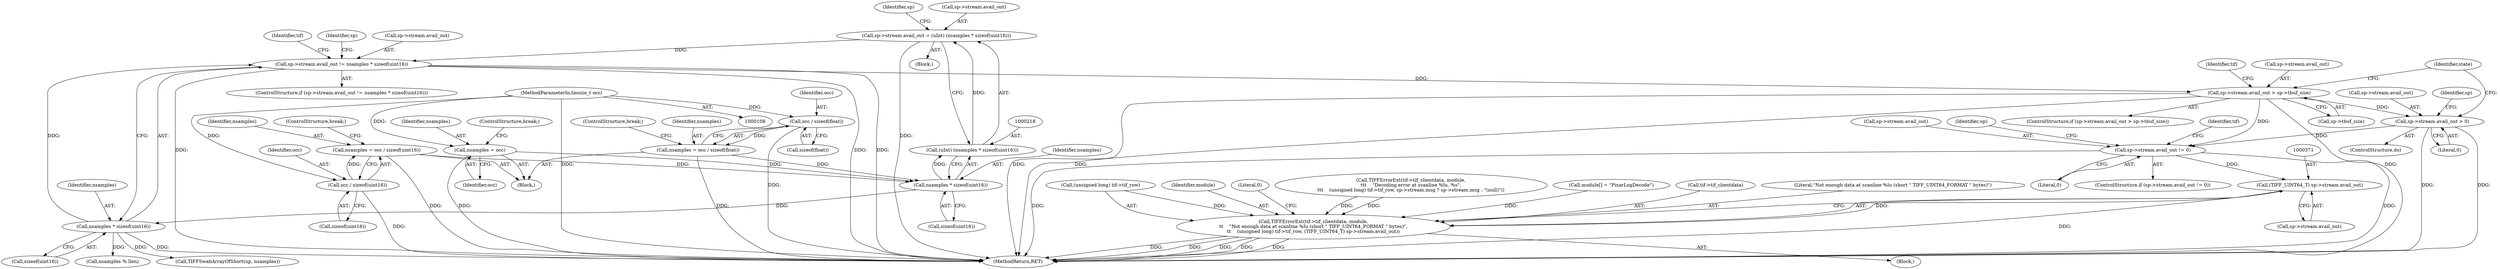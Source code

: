 digraph "0_libtiff_391e77fcd217e78b2c51342ac3ddb7100ecacdd2@API" {
"1000224" [label="(Call,sp->stream.avail_out != nsamples * sizeof(uint16))"];
"1000211" [label="(Call,sp->stream.avail_out = (uInt) (nsamples * sizeof(uint16)))"];
"1000217" [label="(Call,(uInt) (nsamples * sizeof(uint16)))"];
"1000219" [label="(Call,nsamples * sizeof(uint16))"];
"1000150" [label="(Call,nsamples = occ / sizeof(uint16))"];
"1000152" [label="(Call,occ / sizeof(uint16))"];
"1000111" [label="(MethodParameterIn,tmsize_t occ)"];
"1000159" [label="(Call,nsamples = occ)"];
"1000140" [label="(Call,nsamples = occ / sizeof(float))"];
"1000142" [label="(Call,occ / sizeof(float))"];
"1000230" [label="(Call,nsamples * sizeof(uint16))"];
"1000244" [label="(Call,sp->stream.avail_out > sp->tbuf_size)"];
"1000343" [label="(Call,sp->stream.avail_out > 0)"];
"1000351" [label="(Call,sp->stream.avail_out != 0)"];
"1000370" [label="(Call,(TIFF_UINT64_T) sp->stream.avail_out)"];
"1000359" [label="(Call,TIFFErrorExt(tif->tif_clientdata, module,\n\t\t    \"Not enough data at scanline %lu (short \" TIFF_UINT64_FORMAT \" bytes)\",\n\t\t    (unsigned long) tif->tif_row, (TIFF_UINT64_T) sp->stream.avail_out))"];
"1000225" [label="(Call,sp->stream.avail_out)"];
"1000227" [label="(Identifier,sp)"];
"1000111" [label="(MethodParameterIn,tmsize_t occ)"];
"1000161" [label="(Identifier,occ)"];
"1000359" [label="(Call,TIFFErrorExt(tif->tif_clientdata, module,\n\t\t    \"Not enough data at scanline %lu (short \" TIFF_UINT64_FORMAT \" bytes)\",\n\t\t    (unsigned long) tif->tif_row, (TIFF_UINT64_T) sp->stream.avail_out))"];
"1000138" [label="(Block,)"];
"1000159" [label="(Call,nsamples = occ)"];
"1000160" [label="(Identifier,nsamples)"];
"1000217" [label="(Call,(uInt) (nsamples * sizeof(uint16)))"];
"1000284" [label="(Call,TIFFErrorExt(tif->tif_clientdata, module,\n\t\t\t    \"Decoding error at scanline %lu, %s\",\n\t\t\t    (unsigned long) tif->tif_row, sp->stream.msg ? sp->stream.msg : \"(null)\"))"];
"1000343" [label="(Call,sp->stream.avail_out > 0)"];
"1000153" [label="(Identifier,occ)"];
"1000232" [label="(Call,sizeof(uint16))"];
"1000244" [label="(Call,sp->stream.avail_out > sp->tbuf_size)"];
"1000141" [label="(Identifier,nsamples)"];
"1000262" [label="(ControlStructure,do)"];
"1000357" [label="(Literal,0)"];
"1000394" [label="(Call,nsamples % llen)"];
"1000354" [label="(Identifier,sp)"];
"1000219" [label="(Call,nsamples * sizeof(uint16))"];
"1000223" [label="(ControlStructure,if (sp->stream.avail_out != nsamples * sizeof(uint16)))"];
"1000245" [label="(Call,sp->stream.avail_out)"];
"1000156" [label="(ControlStructure,break;)"];
"1000361" [label="(Identifier,tif)"];
"1000372" [label="(Call,sp->stream.avail_out)"];
"1000146" [label="(ControlStructure,break;)"];
"1000351" [label="(Call,sp->stream.avail_out != 0)"];
"1000365" [label="(Call,(unsigned long) tif->tif_row)"];
"1000150" [label="(Call,nsamples = occ / sizeof(uint16))"];
"1000144" [label="(Call,sizeof(float))"];
"1000224" [label="(Call,sp->stream.avail_out != nsamples * sizeof(uint16))"];
"1000220" [label="(Identifier,nsamples)"];
"1000390" [label="(Call,TIFFSwabArrayOfShort(up, nsamples))"];
"1000250" [label="(Call,sp->tbuf_size)"];
"1000152" [label="(Call,occ / sizeof(uint16))"];
"1000154" [label="(Call,sizeof(uint16))"];
"1000350" [label="(ControlStructure,if (sp->stream.avail_out != 0))"];
"1000221" [label="(Call,sizeof(uint16))"];
"1000151" [label="(Identifier,nsamples)"];
"1000370" [label="(Call,(TIFF_UINT64_T) sp->stream.avail_out)"];
"1000363" [label="(Identifier,module)"];
"1000344" [label="(Call,sp->stream.avail_out)"];
"1000162" [label="(ControlStructure,break;)"];
"1000211" [label="(Call,sp->stream.avail_out = (uInt) (nsamples * sizeof(uint16)))"];
"1000113" [label="(Block,)"];
"1000231" [label="(Identifier,nsamples)"];
"1000256" [label="(Identifier,tif)"];
"1000142" [label="(Call,occ / sizeof(float))"];
"1000140" [label="(Call,nsamples = occ / sizeof(float))"];
"1000237" [label="(Identifier,tif)"];
"1000378" [label="(Literal,0)"];
"1000115" [label="(Call,module[] = \"PixarLogDecode\")"];
"1000143" [label="(Identifier,occ)"];
"1000266" [label="(Identifier,state)"];
"1000352" [label="(Call,sp->stream.avail_out)"];
"1000360" [label="(Call,tif->tif_clientdata)"];
"1000566" [label="(MethodReturn,RET)"];
"1000349" [label="(Literal,0)"];
"1000380" [label="(Identifier,up)"];
"1000230" [label="(Call,nsamples * sizeof(uint16))"];
"1000243" [label="(ControlStructure,if (sp->stream.avail_out > sp->tbuf_size))"];
"1000247" [label="(Identifier,sp)"];
"1000364" [label="(Literal,\"Not enough data at scanline %lu (short \" TIFF_UINT64_FORMAT \" bytes)\")"];
"1000358" [label="(Block,)"];
"1000212" [label="(Call,sp->stream.avail_out)"];
"1000224" -> "1000223"  [label="AST: "];
"1000224" -> "1000230"  [label="CFG: "];
"1000225" -> "1000224"  [label="AST: "];
"1000230" -> "1000224"  [label="AST: "];
"1000237" -> "1000224"  [label="CFG: "];
"1000247" -> "1000224"  [label="CFG: "];
"1000224" -> "1000566"  [label="DDG: "];
"1000224" -> "1000566"  [label="DDG: "];
"1000224" -> "1000566"  [label="DDG: "];
"1000211" -> "1000224"  [label="DDG: "];
"1000230" -> "1000224"  [label="DDG: "];
"1000224" -> "1000244"  [label="DDG: "];
"1000211" -> "1000113"  [label="AST: "];
"1000211" -> "1000217"  [label="CFG: "];
"1000212" -> "1000211"  [label="AST: "];
"1000217" -> "1000211"  [label="AST: "];
"1000227" -> "1000211"  [label="CFG: "];
"1000211" -> "1000566"  [label="DDG: "];
"1000217" -> "1000211"  [label="DDG: "];
"1000217" -> "1000219"  [label="CFG: "];
"1000218" -> "1000217"  [label="AST: "];
"1000219" -> "1000217"  [label="AST: "];
"1000219" -> "1000217"  [label="DDG: "];
"1000219" -> "1000221"  [label="CFG: "];
"1000220" -> "1000219"  [label="AST: "];
"1000221" -> "1000219"  [label="AST: "];
"1000150" -> "1000219"  [label="DDG: "];
"1000159" -> "1000219"  [label="DDG: "];
"1000140" -> "1000219"  [label="DDG: "];
"1000219" -> "1000230"  [label="DDG: "];
"1000150" -> "1000138"  [label="AST: "];
"1000150" -> "1000152"  [label="CFG: "];
"1000151" -> "1000150"  [label="AST: "];
"1000152" -> "1000150"  [label="AST: "];
"1000156" -> "1000150"  [label="CFG: "];
"1000150" -> "1000566"  [label="DDG: "];
"1000152" -> "1000150"  [label="DDG: "];
"1000152" -> "1000154"  [label="CFG: "];
"1000153" -> "1000152"  [label="AST: "];
"1000154" -> "1000152"  [label="AST: "];
"1000152" -> "1000566"  [label="DDG: "];
"1000111" -> "1000152"  [label="DDG: "];
"1000111" -> "1000108"  [label="AST: "];
"1000111" -> "1000566"  [label="DDG: "];
"1000111" -> "1000142"  [label="DDG: "];
"1000111" -> "1000159"  [label="DDG: "];
"1000159" -> "1000138"  [label="AST: "];
"1000159" -> "1000161"  [label="CFG: "];
"1000160" -> "1000159"  [label="AST: "];
"1000161" -> "1000159"  [label="AST: "];
"1000162" -> "1000159"  [label="CFG: "];
"1000159" -> "1000566"  [label="DDG: "];
"1000140" -> "1000138"  [label="AST: "];
"1000140" -> "1000142"  [label="CFG: "];
"1000141" -> "1000140"  [label="AST: "];
"1000142" -> "1000140"  [label="AST: "];
"1000146" -> "1000140"  [label="CFG: "];
"1000140" -> "1000566"  [label="DDG: "];
"1000142" -> "1000140"  [label="DDG: "];
"1000142" -> "1000144"  [label="CFG: "];
"1000143" -> "1000142"  [label="AST: "];
"1000144" -> "1000142"  [label="AST: "];
"1000142" -> "1000566"  [label="DDG: "];
"1000230" -> "1000232"  [label="CFG: "];
"1000231" -> "1000230"  [label="AST: "];
"1000232" -> "1000230"  [label="AST: "];
"1000230" -> "1000566"  [label="DDG: "];
"1000230" -> "1000390"  [label="DDG: "];
"1000230" -> "1000394"  [label="DDG: "];
"1000244" -> "1000243"  [label="AST: "];
"1000244" -> "1000250"  [label="CFG: "];
"1000245" -> "1000244"  [label="AST: "];
"1000250" -> "1000244"  [label="AST: "];
"1000256" -> "1000244"  [label="CFG: "];
"1000266" -> "1000244"  [label="CFG: "];
"1000244" -> "1000566"  [label="DDG: "];
"1000244" -> "1000566"  [label="DDG: "];
"1000244" -> "1000566"  [label="DDG: "];
"1000244" -> "1000343"  [label="DDG: "];
"1000244" -> "1000351"  [label="DDG: "];
"1000343" -> "1000262"  [label="AST: "];
"1000343" -> "1000349"  [label="CFG: "];
"1000344" -> "1000343"  [label="AST: "];
"1000349" -> "1000343"  [label="AST: "];
"1000266" -> "1000343"  [label="CFG: "];
"1000354" -> "1000343"  [label="CFG: "];
"1000343" -> "1000566"  [label="DDG: "];
"1000343" -> "1000566"  [label="DDG: "];
"1000343" -> "1000351"  [label="DDG: "];
"1000351" -> "1000350"  [label="AST: "];
"1000351" -> "1000357"  [label="CFG: "];
"1000352" -> "1000351"  [label="AST: "];
"1000357" -> "1000351"  [label="AST: "];
"1000361" -> "1000351"  [label="CFG: "];
"1000380" -> "1000351"  [label="CFG: "];
"1000351" -> "1000566"  [label="DDG: "];
"1000351" -> "1000566"  [label="DDG: "];
"1000351" -> "1000370"  [label="DDG: "];
"1000370" -> "1000359"  [label="AST: "];
"1000370" -> "1000372"  [label="CFG: "];
"1000371" -> "1000370"  [label="AST: "];
"1000372" -> "1000370"  [label="AST: "];
"1000359" -> "1000370"  [label="CFG: "];
"1000370" -> "1000566"  [label="DDG: "];
"1000370" -> "1000359"  [label="DDG: "];
"1000359" -> "1000358"  [label="AST: "];
"1000360" -> "1000359"  [label="AST: "];
"1000363" -> "1000359"  [label="AST: "];
"1000364" -> "1000359"  [label="AST: "];
"1000365" -> "1000359"  [label="AST: "];
"1000378" -> "1000359"  [label="CFG: "];
"1000359" -> "1000566"  [label="DDG: "];
"1000359" -> "1000566"  [label="DDG: "];
"1000359" -> "1000566"  [label="DDG: "];
"1000359" -> "1000566"  [label="DDG: "];
"1000359" -> "1000566"  [label="DDG: "];
"1000284" -> "1000359"  [label="DDG: "];
"1000284" -> "1000359"  [label="DDG: "];
"1000115" -> "1000359"  [label="DDG: "];
"1000365" -> "1000359"  [label="DDG: "];
}
